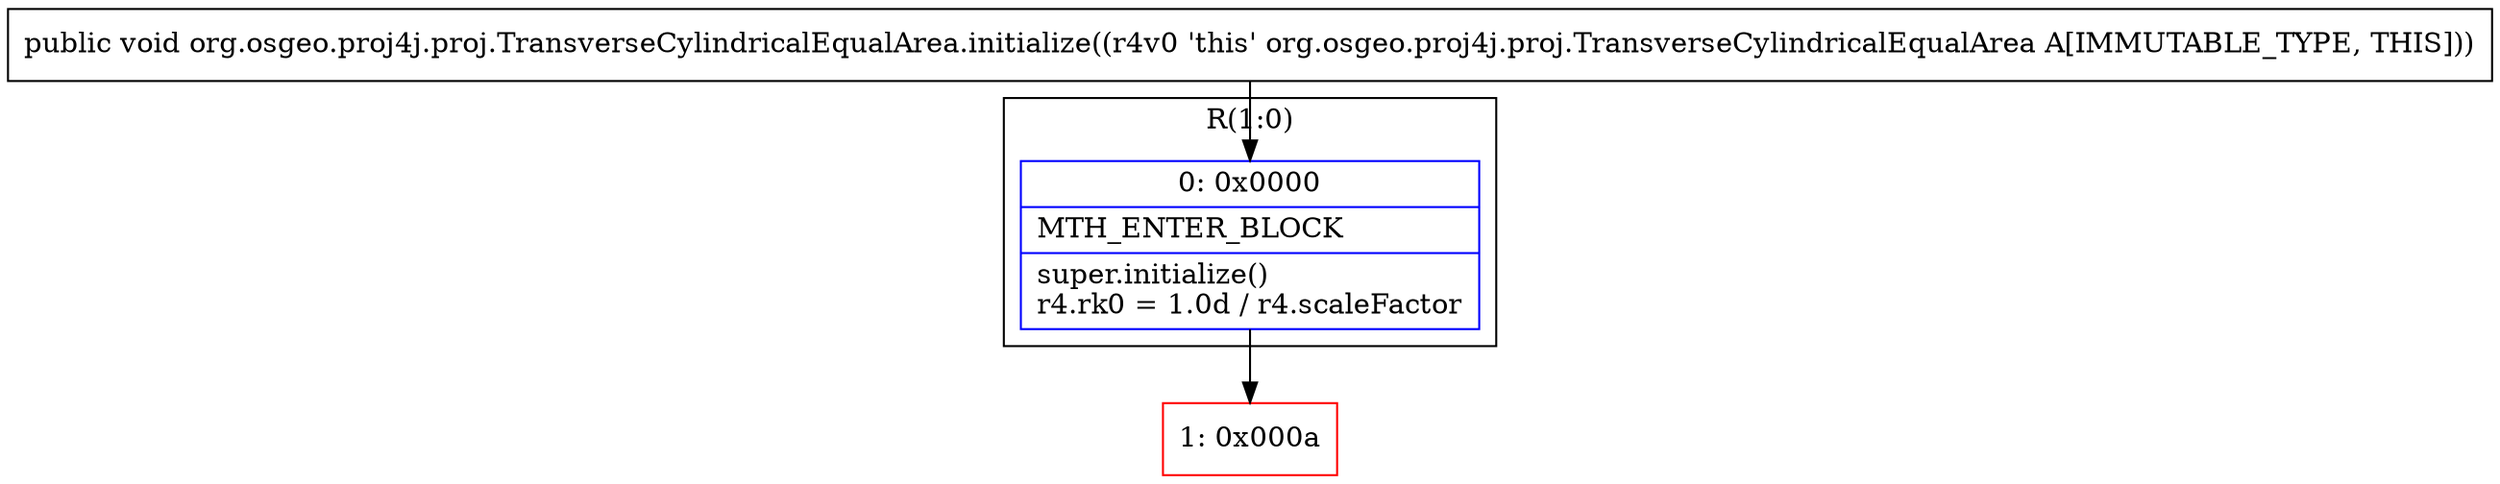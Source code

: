 digraph "CFG fororg.osgeo.proj4j.proj.TransverseCylindricalEqualArea.initialize()V" {
subgraph cluster_Region_46406180 {
label = "R(1:0)";
node [shape=record,color=blue];
Node_0 [shape=record,label="{0\:\ 0x0000|MTH_ENTER_BLOCK\l|super.initialize()\lr4.rk0 = 1.0d \/ r4.scaleFactor\l}"];
}
Node_1 [shape=record,color=red,label="{1\:\ 0x000a}"];
MethodNode[shape=record,label="{public void org.osgeo.proj4j.proj.TransverseCylindricalEqualArea.initialize((r4v0 'this' org.osgeo.proj4j.proj.TransverseCylindricalEqualArea A[IMMUTABLE_TYPE, THIS])) }"];
MethodNode -> Node_0;
Node_0 -> Node_1;
}

